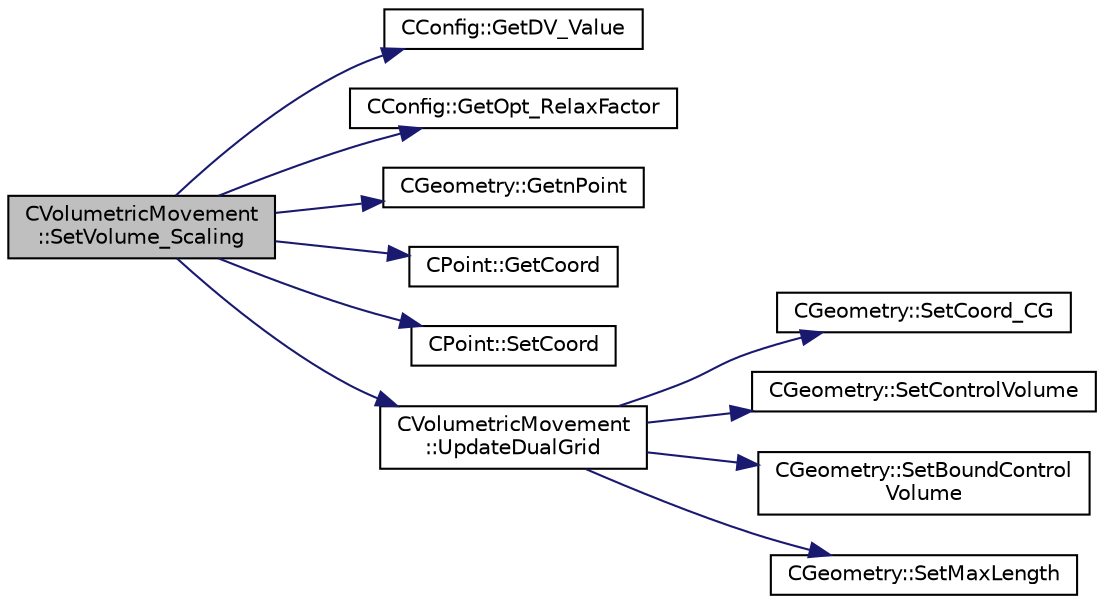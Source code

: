 digraph "CVolumetricMovement::SetVolume_Scaling"
{
  edge [fontname="Helvetica",fontsize="10",labelfontname="Helvetica",labelfontsize="10"];
  node [fontname="Helvetica",fontsize="10",shape=record];
  rankdir="LR";
  Node1071 [label="CVolumetricMovement\l::SetVolume_Scaling",height=0.2,width=0.4,color="black", fillcolor="grey75", style="filled", fontcolor="black"];
  Node1071 -> Node1072 [color="midnightblue",fontsize="10",style="solid",fontname="Helvetica"];
  Node1072 [label="CConfig::GetDV_Value",height=0.2,width=0.4,color="black", fillcolor="white", style="filled",URL="$class_c_config.html#ac50165b44d1c286c810585b89cd68f33",tooltip="Value of the design variable step, we use this value in design problems. "];
  Node1071 -> Node1073 [color="midnightblue",fontsize="10",style="solid",fontname="Helvetica"];
  Node1073 [label="CConfig::GetOpt_RelaxFactor",height=0.2,width=0.4,color="black", fillcolor="white", style="filled",URL="$class_c_config.html#affef7bc6016955cb0cf49b3f774bc45a",tooltip="Get the scale factor for the line search. "];
  Node1071 -> Node1074 [color="midnightblue",fontsize="10",style="solid",fontname="Helvetica"];
  Node1074 [label="CGeometry::GetnPoint",height=0.2,width=0.4,color="black", fillcolor="white", style="filled",URL="$class_c_geometry.html#aa68b666b38f4d2c7021736ae86940f44",tooltip="Get number of points. "];
  Node1071 -> Node1075 [color="midnightblue",fontsize="10",style="solid",fontname="Helvetica"];
  Node1075 [label="CPoint::GetCoord",height=0.2,width=0.4,color="black", fillcolor="white", style="filled",URL="$class_c_point.html#a95fe081d22e96e190cb3edcbf0d6525f",tooltip="Get the coordinates dor the control volume. "];
  Node1071 -> Node1076 [color="midnightblue",fontsize="10",style="solid",fontname="Helvetica"];
  Node1076 [label="CPoint::SetCoord",height=0.2,width=0.4,color="black", fillcolor="white", style="filled",URL="$class_c_point.html#a65e00c853fad29849662f3a66d56f7e0",tooltip="Set the coordinates for the control volume. "];
  Node1071 -> Node1077 [color="midnightblue",fontsize="10",style="solid",fontname="Helvetica"];
  Node1077 [label="CVolumetricMovement\l::UpdateDualGrid",height=0.2,width=0.4,color="black", fillcolor="white", style="filled",URL="$class_c_volumetric_movement.html#a434fc9989fc773704d174d048a4ca61e",tooltip="Update the dual grid after the grid movement (edges and control volumes). "];
  Node1077 -> Node1078 [color="midnightblue",fontsize="10",style="solid",fontname="Helvetica"];
  Node1078 [label="CGeometry::SetCoord_CG",height=0.2,width=0.4,color="black", fillcolor="white", style="filled",URL="$class_c_geometry.html#a83962c234a9cafc63a3d4a8f2ac48875",tooltip="Sets CG coordinates. "];
  Node1077 -> Node1079 [color="midnightblue",fontsize="10",style="solid",fontname="Helvetica"];
  Node1079 [label="CGeometry::SetControlVolume",height=0.2,width=0.4,color="black", fillcolor="white", style="filled",URL="$class_c_geometry.html#a2801527cce396e9b4f8d91a57fe82712",tooltip="Sets control volume. "];
  Node1077 -> Node1080 [color="midnightblue",fontsize="10",style="solid",fontname="Helvetica"];
  Node1080 [label="CGeometry::SetBoundControl\lVolume",height=0.2,width=0.4,color="black", fillcolor="white", style="filled",URL="$class_c_geometry.html#adf22bc637db1c4d9dd150c6185ab1566",tooltip="A virtual member. "];
  Node1077 -> Node1081 [color="midnightblue",fontsize="10",style="solid",fontname="Helvetica"];
  Node1081 [label="CGeometry::SetMaxLength",height=0.2,width=0.4,color="black", fillcolor="white", style="filled",URL="$class_c_geometry.html#a6eee72ed5a355f210937e6ea2b10b961",tooltip="Set max length. "];
}
